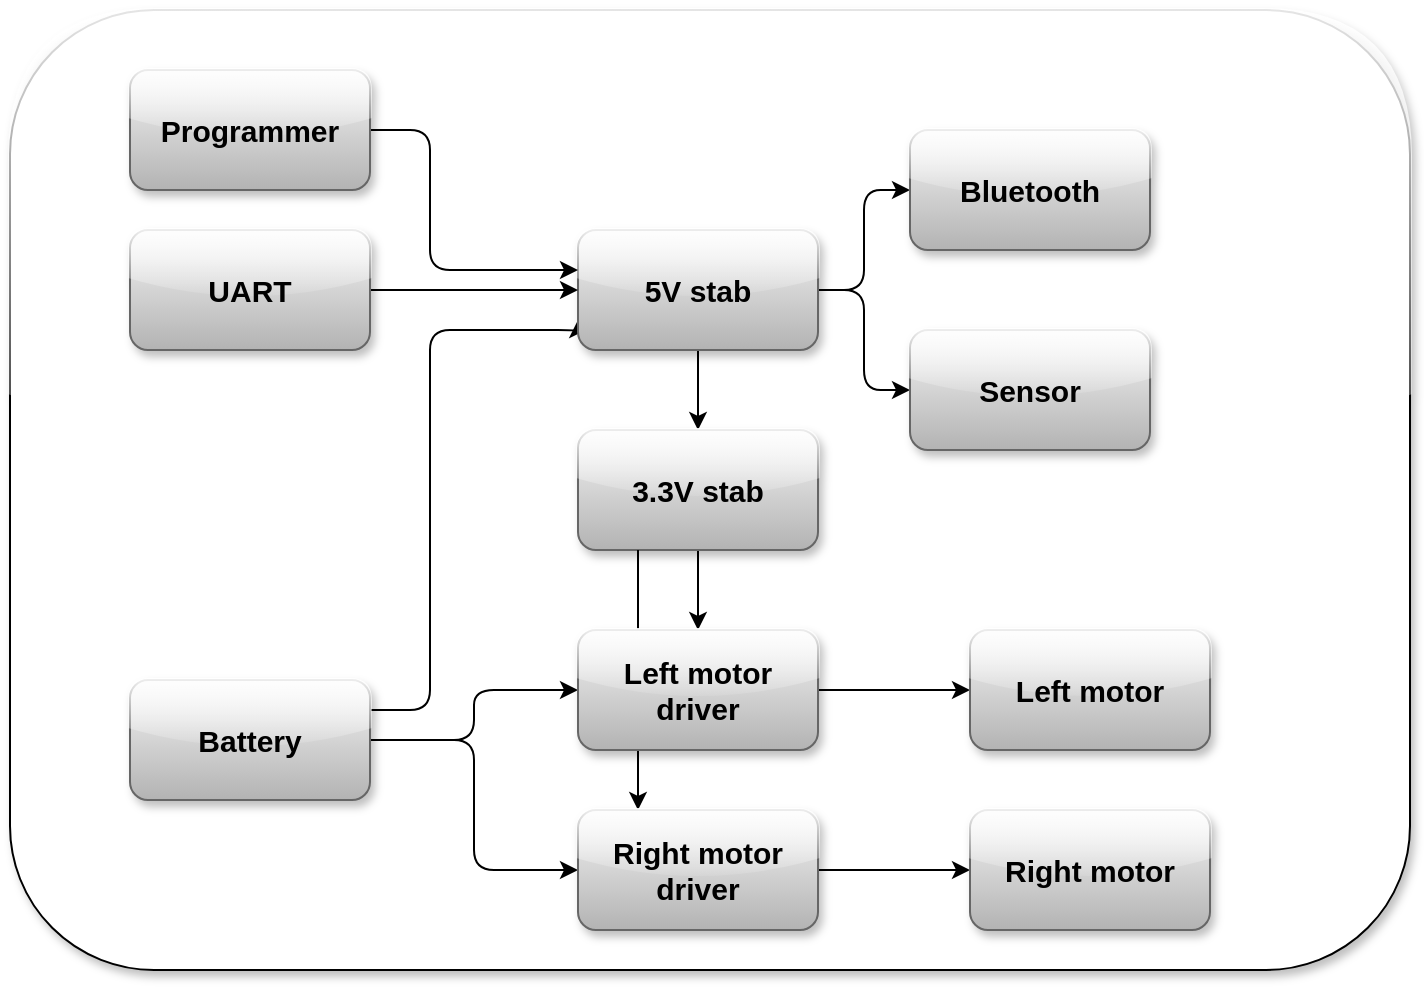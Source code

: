 <mxfile version="24.2.5" type="device">
  <diagram name="Strona-1" id="MwNn0rBq5DeL694kVwpS">
    <mxGraphModel dx="1434" dy="854" grid="1" gridSize="10" guides="1" tooltips="1" connect="1" arrows="1" fold="1" page="1" pageScale="1" pageWidth="827" pageHeight="1169" math="0" shadow="0">
      <root>
        <mxCell id="0" />
        <mxCell id="1" parent="0" />
        <mxCell id="QL4llg5eDo2b7mLzk-H2-1" value="" style="rounded=1;whiteSpace=wrap;html=1;labelBackgroundColor=none;glass=1;shadow=1;" parent="1" vertex="1">
          <mxGeometry x="10" y="190" width="700" height="480" as="geometry" />
        </mxCell>
        <mxCell id="QL4llg5eDo2b7mLzk-H2-18" style="edgeStyle=orthogonalEdgeStyle;rounded=1;orthogonalLoop=1;jettySize=auto;html=1;entryX=0;entryY=0.75;entryDx=0;entryDy=0;exitX=1;exitY=0.25;exitDx=0;exitDy=0;labelBackgroundColor=none;fontColor=default;" parent="1" source="QL4llg5eDo2b7mLzk-H2-3" target="QL4llg5eDo2b7mLzk-H2-5" edge="1">
          <mxGeometry relative="1" as="geometry">
            <Array as="points">
              <mxPoint x="220" y="540" />
              <mxPoint x="220" y="350" />
              <mxPoint x="294" y="350" />
            </Array>
          </mxGeometry>
        </mxCell>
        <mxCell id="QL4llg5eDo2b7mLzk-H2-24" style="edgeStyle=orthogonalEdgeStyle;rounded=1;orthogonalLoop=1;jettySize=auto;html=1;entryX=0;entryY=0.5;entryDx=0;entryDy=0;labelBackgroundColor=none;fontColor=default;" parent="1" source="QL4llg5eDo2b7mLzk-H2-3" target="QL4llg5eDo2b7mLzk-H2-7" edge="1">
          <mxGeometry relative="1" as="geometry" />
        </mxCell>
        <mxCell id="QL4llg5eDo2b7mLzk-H2-25" style="edgeStyle=orthogonalEdgeStyle;rounded=1;orthogonalLoop=1;jettySize=auto;html=1;entryX=0;entryY=0.5;entryDx=0;entryDy=0;labelBackgroundColor=none;fontColor=default;" parent="1" source="QL4llg5eDo2b7mLzk-H2-3" target="QL4llg5eDo2b7mLzk-H2-8" edge="1">
          <mxGeometry relative="1" as="geometry" />
        </mxCell>
        <mxCell id="QL4llg5eDo2b7mLzk-H2-3" value="&lt;b&gt;&lt;font style=&quot;font-size: 15px;&quot; color=&quot;#000000&quot;&gt;Battery&lt;/font&gt;&lt;/b&gt;" style="rounded=1;whiteSpace=wrap;html=1;glass=1;shadow=1;labelBackgroundColor=none;fillColor=#f5f5f5;gradientColor=#b3b3b3;strokeColor=#666666;" parent="1" vertex="1">
          <mxGeometry x="70" y="525" width="120" height="60" as="geometry" />
        </mxCell>
        <mxCell id="QL4llg5eDo2b7mLzk-H2-21" style="edgeStyle=orthogonalEdgeStyle;rounded=1;orthogonalLoop=1;jettySize=auto;html=1;labelBackgroundColor=none;fontColor=default;" parent="1" source="QL4llg5eDo2b7mLzk-H2-5" target="QL4llg5eDo2b7mLzk-H2-6" edge="1">
          <mxGeometry relative="1" as="geometry" />
        </mxCell>
        <mxCell id="QL4llg5eDo2b7mLzk-H2-22" style="edgeStyle=orthogonalEdgeStyle;rounded=1;orthogonalLoop=1;jettySize=auto;html=1;entryX=0;entryY=0.5;entryDx=0;entryDy=0;labelBackgroundColor=none;fontColor=default;" parent="1" source="QL4llg5eDo2b7mLzk-H2-5" target="QL4llg5eDo2b7mLzk-H2-12" edge="1">
          <mxGeometry relative="1" as="geometry" />
        </mxCell>
        <mxCell id="QL4llg5eDo2b7mLzk-H2-23" style="edgeStyle=orthogonalEdgeStyle;rounded=1;orthogonalLoop=1;jettySize=auto;html=1;labelBackgroundColor=none;fontColor=default;" parent="1" source="QL4llg5eDo2b7mLzk-H2-5" target="QL4llg5eDo2b7mLzk-H2-13" edge="1">
          <mxGeometry relative="1" as="geometry" />
        </mxCell>
        <mxCell id="QL4llg5eDo2b7mLzk-H2-5" value="&lt;font color=&quot;#000000&quot;&gt;&lt;span style=&quot;font-size: 15px;&quot;&gt;&lt;b&gt;5V stab&lt;/b&gt;&lt;/span&gt;&lt;/font&gt;" style="rounded=1;whiteSpace=wrap;html=1;glass=1;shadow=1;labelBackgroundColor=none;fillColor=#f5f5f5;gradientColor=#b3b3b3;strokeColor=#666666;" parent="1" vertex="1">
          <mxGeometry x="294" y="300" width="120" height="60" as="geometry" />
        </mxCell>
        <mxCell id="QL4llg5eDo2b7mLzk-H2-26" style="edgeStyle=orthogonalEdgeStyle;rounded=1;orthogonalLoop=1;jettySize=auto;html=1;labelBackgroundColor=none;fontColor=default;" parent="1" source="QL4llg5eDo2b7mLzk-H2-6" target="QL4llg5eDo2b7mLzk-H2-7" edge="1">
          <mxGeometry relative="1" as="geometry" />
        </mxCell>
        <mxCell id="QL4llg5eDo2b7mLzk-H2-6" value="&lt;font color=&quot;#000000&quot;&gt;&lt;span style=&quot;font-size: 15px;&quot;&gt;&lt;b&gt;3.3V stab&lt;/b&gt;&lt;/span&gt;&lt;/font&gt;" style="rounded=1;whiteSpace=wrap;html=1;glass=1;shadow=1;labelBackgroundColor=none;fillColor=#f5f5f5;gradientColor=#b3b3b3;strokeColor=#666666;" parent="1" vertex="1">
          <mxGeometry x="294" y="400" width="120" height="60" as="geometry" />
        </mxCell>
        <mxCell id="QL4llg5eDo2b7mLzk-H2-28" style="edgeStyle=orthogonalEdgeStyle;rounded=1;orthogonalLoop=1;jettySize=auto;html=1;entryX=0.25;entryY=0;entryDx=0;entryDy=0;exitX=0.25;exitY=1;exitDx=0;exitDy=0;labelBackgroundColor=none;fontColor=default;" parent="1" source="QL4llg5eDo2b7mLzk-H2-6" target="QL4llg5eDo2b7mLzk-H2-8" edge="1">
          <mxGeometry relative="1" as="geometry" />
        </mxCell>
        <mxCell id="QL4llg5eDo2b7mLzk-H2-29" style="edgeStyle=orthogonalEdgeStyle;rounded=0;orthogonalLoop=1;jettySize=auto;html=1;" parent="1" source="QL4llg5eDo2b7mLzk-H2-7" target="QL4llg5eDo2b7mLzk-H2-9" edge="1">
          <mxGeometry relative="1" as="geometry" />
        </mxCell>
        <mxCell id="QL4llg5eDo2b7mLzk-H2-7" value="&lt;font color=&quot;#000000&quot;&gt;&lt;span style=&quot;font-size: 15px;&quot;&gt;&lt;b&gt;Left motor driver&lt;/b&gt;&lt;/span&gt;&lt;/font&gt;" style="rounded=1;whiteSpace=wrap;html=1;glass=1;shadow=1;labelBackgroundColor=none;fillColor=#f5f5f5;gradientColor=#b3b3b3;strokeColor=#666666;" parent="1" vertex="1">
          <mxGeometry x="294" y="500" width="120" height="60" as="geometry" />
        </mxCell>
        <mxCell id="QL4llg5eDo2b7mLzk-H2-30" style="edgeStyle=orthogonalEdgeStyle;rounded=0;orthogonalLoop=1;jettySize=auto;html=1;" parent="1" source="QL4llg5eDo2b7mLzk-H2-8" target="QL4llg5eDo2b7mLzk-H2-10" edge="1">
          <mxGeometry relative="1" as="geometry" />
        </mxCell>
        <mxCell id="QL4llg5eDo2b7mLzk-H2-8" value="&lt;font color=&quot;#000000&quot;&gt;&lt;span style=&quot;font-size: 15px;&quot;&gt;&lt;b&gt;Right motor driver&lt;/b&gt;&lt;/span&gt;&lt;/font&gt;" style="rounded=1;whiteSpace=wrap;html=1;glass=1;shadow=1;labelBackgroundColor=none;fillColor=#f5f5f5;gradientColor=#b3b3b3;strokeColor=#666666;" parent="1" vertex="1">
          <mxGeometry x="294" y="590" width="120" height="60" as="geometry" />
        </mxCell>
        <mxCell id="QL4llg5eDo2b7mLzk-H2-9" value="&lt;font color=&quot;#000000&quot;&gt;&lt;span style=&quot;font-size: 15px;&quot;&gt;&lt;b&gt;Left motor&lt;/b&gt;&lt;/span&gt;&lt;/font&gt;" style="rounded=1;whiteSpace=wrap;html=1;glass=1;shadow=1;labelBackgroundColor=none;fillColor=#f5f5f5;gradientColor=#b3b3b3;strokeColor=#666666;" parent="1" vertex="1">
          <mxGeometry x="490" y="500" width="120" height="60" as="geometry" />
        </mxCell>
        <mxCell id="QL4llg5eDo2b7mLzk-H2-10" value="&lt;font color=&quot;#000000&quot;&gt;&lt;span style=&quot;font-size: 15px;&quot;&gt;&lt;b&gt;Right motor&lt;/b&gt;&lt;/span&gt;&lt;/font&gt;" style="rounded=1;whiteSpace=wrap;html=1;glass=1;shadow=1;labelBackgroundColor=none;fillColor=#f5f5f5;gradientColor=#b3b3b3;strokeColor=#666666;" parent="1" vertex="1">
          <mxGeometry x="490" y="590" width="120" height="60" as="geometry" />
        </mxCell>
        <mxCell id="QL4llg5eDo2b7mLzk-H2-12" value="&lt;font color=&quot;#000000&quot;&gt;&lt;span style=&quot;font-size: 15px;&quot;&gt;&lt;b&gt;Bluetooth&lt;/b&gt;&lt;/span&gt;&lt;/font&gt;" style="rounded=1;whiteSpace=wrap;html=1;glass=1;shadow=1;labelBackgroundColor=none;fillColor=#f5f5f5;gradientColor=#b3b3b3;strokeColor=#666666;" parent="1" vertex="1">
          <mxGeometry x="460" y="250" width="120" height="60" as="geometry" />
        </mxCell>
        <mxCell id="QL4llg5eDo2b7mLzk-H2-13" value="&lt;font color=&quot;#000000&quot;&gt;&lt;span style=&quot;font-size: 15px;&quot;&gt;&lt;b&gt;Sensor&lt;/b&gt;&lt;/span&gt;&lt;/font&gt;" style="rounded=1;whiteSpace=wrap;html=1;glass=1;shadow=1;labelBackgroundColor=none;fillColor=#f5f5f5;gradientColor=#b3b3b3;strokeColor=#666666;" parent="1" vertex="1">
          <mxGeometry x="460" y="350" width="120" height="60" as="geometry" />
        </mxCell>
        <mxCell id="QL4llg5eDo2b7mLzk-H2-19" style="edgeStyle=orthogonalEdgeStyle;rounded=1;orthogonalLoop=1;jettySize=auto;html=1;exitX=1;exitY=0.5;exitDx=0;exitDy=0;labelBackgroundColor=none;fontColor=default;" parent="1" source="QL4llg5eDo2b7mLzk-H2-15" edge="1">
          <mxGeometry relative="1" as="geometry">
            <mxPoint x="294" y="320" as="targetPoint" />
            <Array as="points">
              <mxPoint x="220" y="250" />
              <mxPoint x="220" y="320" />
            </Array>
          </mxGeometry>
        </mxCell>
        <mxCell id="QL4llg5eDo2b7mLzk-H2-15" value="&lt;font color=&quot;#000000&quot;&gt;&lt;span style=&quot;font-size: 15px;&quot;&gt;&lt;b&gt;Programmer&lt;/b&gt;&lt;/span&gt;&lt;/font&gt;" style="rounded=1;whiteSpace=wrap;html=1;glass=1;shadow=1;labelBackgroundColor=none;fillColor=#f5f5f5;gradientColor=#b3b3b3;strokeColor=#666666;" parent="1" vertex="1">
          <mxGeometry x="70" y="220" width="120" height="60" as="geometry" />
        </mxCell>
        <mxCell id="QL4llg5eDo2b7mLzk-H2-20" style="edgeStyle=orthogonalEdgeStyle;rounded=1;orthogonalLoop=1;jettySize=auto;html=1;entryX=0;entryY=0.5;entryDx=0;entryDy=0;labelBackgroundColor=none;fontColor=default;" parent="1" source="QL4llg5eDo2b7mLzk-H2-16" target="QL4llg5eDo2b7mLzk-H2-5" edge="1">
          <mxGeometry relative="1" as="geometry" />
        </mxCell>
        <mxCell id="QL4llg5eDo2b7mLzk-H2-16" value="&lt;font color=&quot;#000000&quot;&gt;&lt;span style=&quot;font-size: 15px;&quot;&gt;&lt;b&gt;UART&lt;/b&gt;&lt;/span&gt;&lt;/font&gt;" style="rounded=1;whiteSpace=wrap;html=1;glass=1;shadow=1;labelBackgroundColor=none;fillColor=#f5f5f5;gradientColor=#b3b3b3;strokeColor=#666666;" parent="1" vertex="1">
          <mxGeometry x="70" y="300" width="120" height="60" as="geometry" />
        </mxCell>
        <mxCell id="QL4llg5eDo2b7mLzk-H2-32" style="edgeStyle=orthogonalEdgeStyle;rounded=0;orthogonalLoop=1;jettySize=auto;html=1;exitX=0.5;exitY=1;exitDx=0;exitDy=0;" parent="1" source="QL4llg5eDo2b7mLzk-H2-1" target="QL4llg5eDo2b7mLzk-H2-1" edge="1">
          <mxGeometry relative="1" as="geometry" />
        </mxCell>
      </root>
    </mxGraphModel>
  </diagram>
</mxfile>
